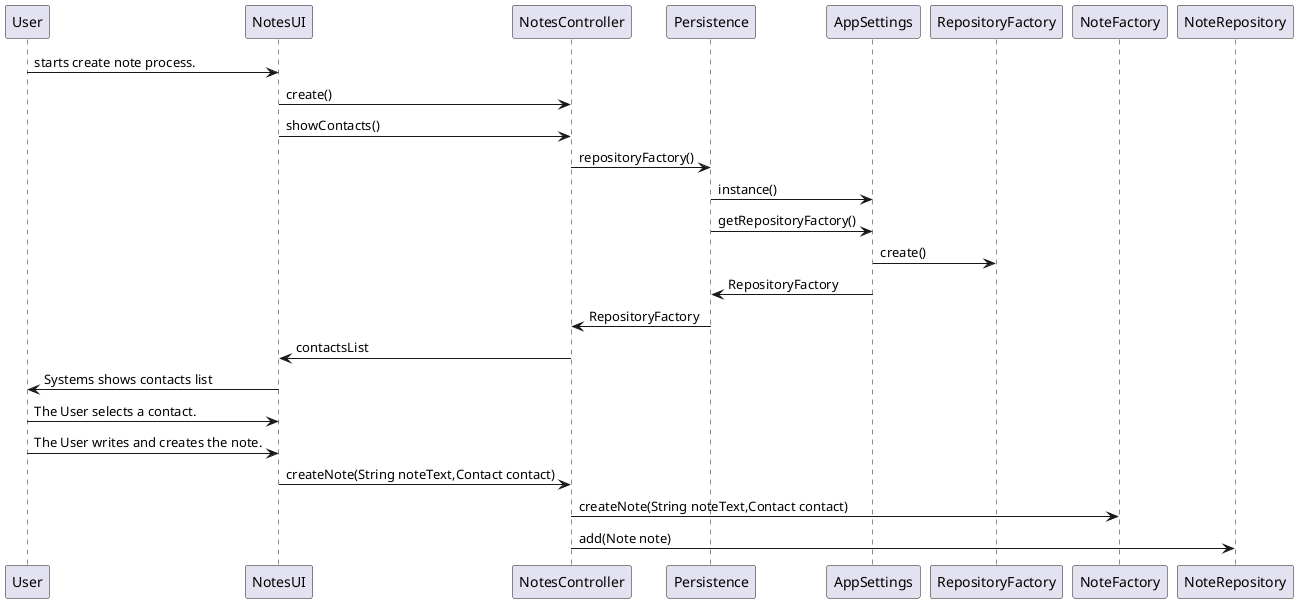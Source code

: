 @startuml doc-files/notesCreate.png

User->NotesUI : starts create note process.
NotesUI->NotesController:create()
NotesUI->NotesController:showContacts()
NotesController->Persistence:repositoryFactory()
Persistence->AppSettings:instance()
Persistence->AppSettings:getRepositoryFactory()
AppSettings->RepositoryFactory:create()
AppSettings->Persistence:RepositoryFactory
Persistence->NotesController:RepositoryFactory
NotesController->NotesUI:contactsList
NotesUI->User:Systems shows contacts list
User->NotesUI:The User selects a contact.
User->NotesUI:The User writes and creates the note.
NotesUI->NotesController:createNote(String noteText,Contact contact)
NotesController->NoteFactory:createNote(String noteText,Contact contact)
NotesController->NoteRepository:add(Note note)

@enduml
